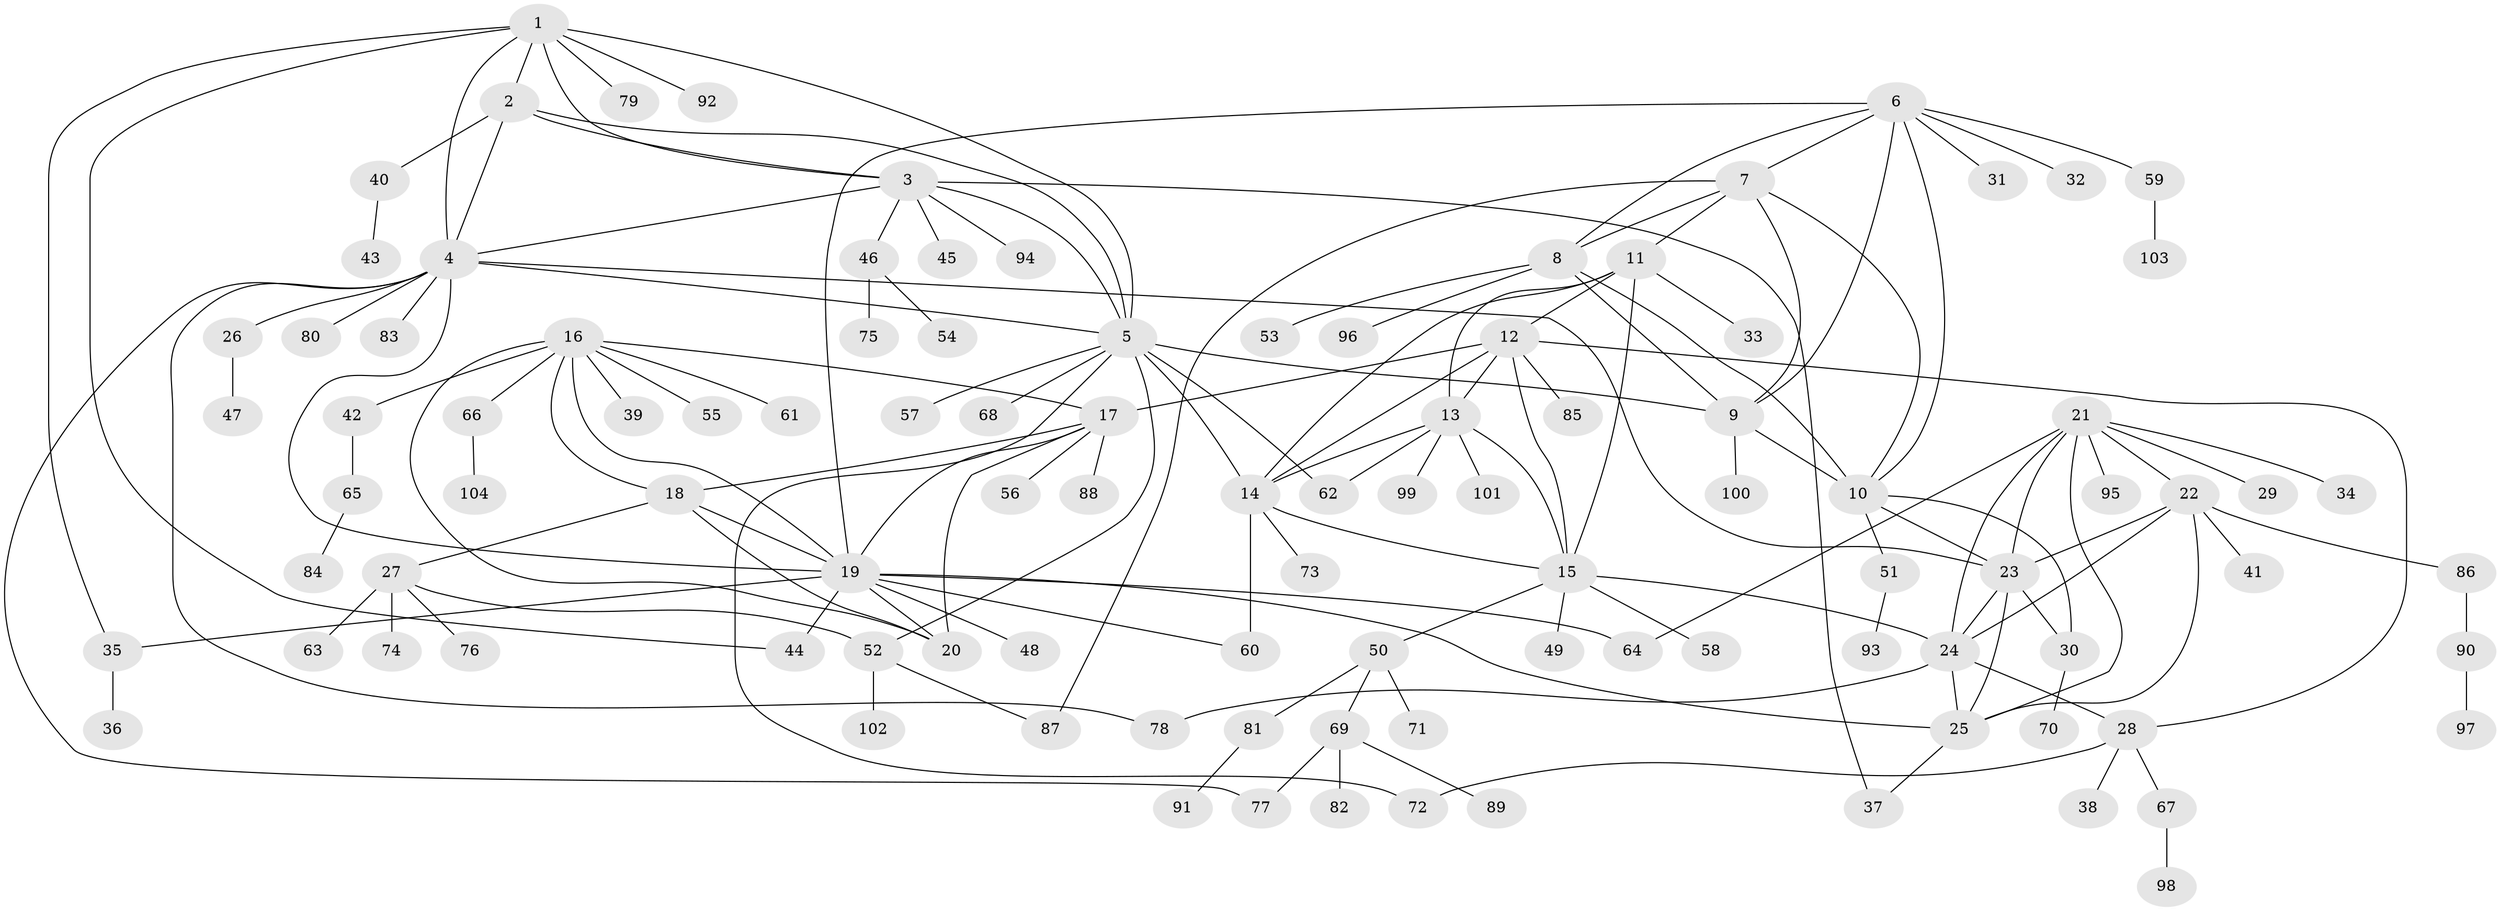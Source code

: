// coarse degree distribution, {4: 0.13636363636363635, 10: 0.022727272727272728, 2: 0.18181818181818182, 5: 0.09090909090909091, 6: 0.11363636363636363, 1: 0.3181818181818182, 9: 0.022727272727272728, 3: 0.06818181818181818, 8: 0.045454545454545456}
// Generated by graph-tools (version 1.1) at 2025/37/03/04/25 23:37:50]
// undirected, 104 vertices, 152 edges
graph export_dot {
  node [color=gray90,style=filled];
  1;
  2;
  3;
  4;
  5;
  6;
  7;
  8;
  9;
  10;
  11;
  12;
  13;
  14;
  15;
  16;
  17;
  18;
  19;
  20;
  21;
  22;
  23;
  24;
  25;
  26;
  27;
  28;
  29;
  30;
  31;
  32;
  33;
  34;
  35;
  36;
  37;
  38;
  39;
  40;
  41;
  42;
  43;
  44;
  45;
  46;
  47;
  48;
  49;
  50;
  51;
  52;
  53;
  54;
  55;
  56;
  57;
  58;
  59;
  60;
  61;
  62;
  63;
  64;
  65;
  66;
  67;
  68;
  69;
  70;
  71;
  72;
  73;
  74;
  75;
  76;
  77;
  78;
  79;
  80;
  81;
  82;
  83;
  84;
  85;
  86;
  87;
  88;
  89;
  90;
  91;
  92;
  93;
  94;
  95;
  96;
  97;
  98;
  99;
  100;
  101;
  102;
  103;
  104;
  1 -- 2;
  1 -- 3;
  1 -- 4;
  1 -- 5;
  1 -- 35;
  1 -- 44;
  1 -- 79;
  1 -- 92;
  2 -- 3;
  2 -- 4;
  2 -- 5;
  2 -- 40;
  3 -- 4;
  3 -- 5;
  3 -- 37;
  3 -- 45;
  3 -- 46;
  3 -- 94;
  4 -- 5;
  4 -- 19;
  4 -- 23;
  4 -- 26;
  4 -- 77;
  4 -- 78;
  4 -- 80;
  4 -- 83;
  5 -- 9;
  5 -- 14;
  5 -- 52;
  5 -- 57;
  5 -- 62;
  5 -- 68;
  5 -- 72;
  6 -- 7;
  6 -- 8;
  6 -- 9;
  6 -- 10;
  6 -- 19;
  6 -- 31;
  6 -- 32;
  6 -- 59;
  7 -- 8;
  7 -- 9;
  7 -- 10;
  7 -- 11;
  7 -- 87;
  8 -- 9;
  8 -- 10;
  8 -- 53;
  8 -- 96;
  9 -- 10;
  9 -- 100;
  10 -- 23;
  10 -- 30;
  10 -- 51;
  11 -- 12;
  11 -- 13;
  11 -- 14;
  11 -- 15;
  11 -- 33;
  12 -- 13;
  12 -- 14;
  12 -- 15;
  12 -- 17;
  12 -- 28;
  12 -- 85;
  13 -- 14;
  13 -- 15;
  13 -- 62;
  13 -- 99;
  13 -- 101;
  14 -- 15;
  14 -- 60;
  14 -- 73;
  15 -- 24;
  15 -- 49;
  15 -- 50;
  15 -- 58;
  16 -- 17;
  16 -- 18;
  16 -- 19;
  16 -- 20;
  16 -- 39;
  16 -- 42;
  16 -- 55;
  16 -- 61;
  16 -- 66;
  17 -- 18;
  17 -- 19;
  17 -- 20;
  17 -- 56;
  17 -- 88;
  18 -- 19;
  18 -- 20;
  18 -- 27;
  19 -- 20;
  19 -- 25;
  19 -- 35;
  19 -- 44;
  19 -- 48;
  19 -- 60;
  19 -- 64;
  21 -- 22;
  21 -- 23;
  21 -- 24;
  21 -- 25;
  21 -- 29;
  21 -- 34;
  21 -- 64;
  21 -- 95;
  22 -- 23;
  22 -- 24;
  22 -- 25;
  22 -- 41;
  22 -- 86;
  23 -- 24;
  23 -- 25;
  23 -- 30;
  24 -- 25;
  24 -- 28;
  24 -- 78;
  25 -- 37;
  26 -- 47;
  27 -- 52;
  27 -- 63;
  27 -- 74;
  27 -- 76;
  28 -- 38;
  28 -- 67;
  28 -- 72;
  30 -- 70;
  35 -- 36;
  40 -- 43;
  42 -- 65;
  46 -- 54;
  46 -- 75;
  50 -- 69;
  50 -- 71;
  50 -- 81;
  51 -- 93;
  52 -- 87;
  52 -- 102;
  59 -- 103;
  65 -- 84;
  66 -- 104;
  67 -- 98;
  69 -- 77;
  69 -- 82;
  69 -- 89;
  81 -- 91;
  86 -- 90;
  90 -- 97;
}
